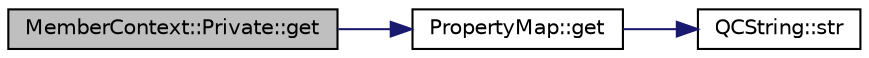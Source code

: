 digraph "MemberContext::Private::get"
{
 // LATEX_PDF_SIZE
  edge [fontname="Helvetica",fontsize="10",labelfontname="Helvetica",labelfontsize="10"];
  node [fontname="Helvetica",fontsize="10",shape=record];
  rankdir="LR";
  Node1 [label="MemberContext::Private::get",height=0.2,width=0.4,color="black", fillcolor="grey75", style="filled", fontcolor="black",tooltip=" "];
  Node1 -> Node2 [color="midnightblue",fontsize="10",style="solid",fontname="Helvetica"];
  Node2 [label="PropertyMap::get",height=0.2,width=0.4,color="black", fillcolor="white", style="filled",URL="$classPropertyMap.html#a86b07001deb22ba4324af820b34aed79",tooltip=" "];
  Node2 -> Node3 [color="midnightblue",fontsize="10",style="solid",fontname="Helvetica"];
  Node3 [label="QCString::str",height=0.2,width=0.4,color="black", fillcolor="white", style="filled",URL="$classQCString.html#a9824b07232eea418ab3b3e7dc3178eec",tooltip=" "];
}
